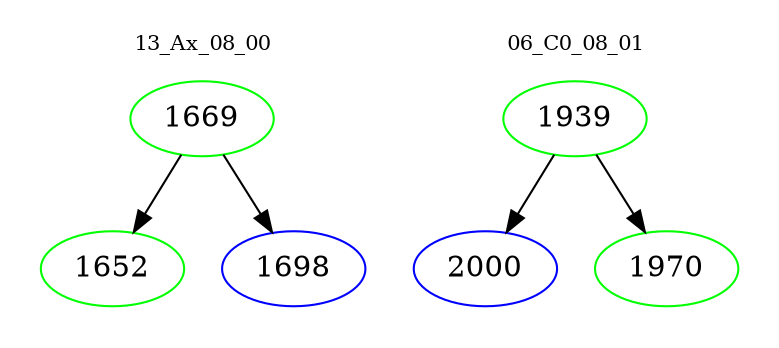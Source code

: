 digraph{
subgraph cluster_0 {
color = white
label = "13_Ax_08_00";
fontsize=10;
T0_1669 [label="1669", color="green"]
T0_1669 -> T0_1652 [color="black"]
T0_1652 [label="1652", color="green"]
T0_1669 -> T0_1698 [color="black"]
T0_1698 [label="1698", color="blue"]
}
subgraph cluster_1 {
color = white
label = "06_C0_08_01";
fontsize=10;
T1_1939 [label="1939", color="green"]
T1_1939 -> T1_2000 [color="black"]
T1_2000 [label="2000", color="blue"]
T1_1939 -> T1_1970 [color="black"]
T1_1970 [label="1970", color="green"]
}
}
